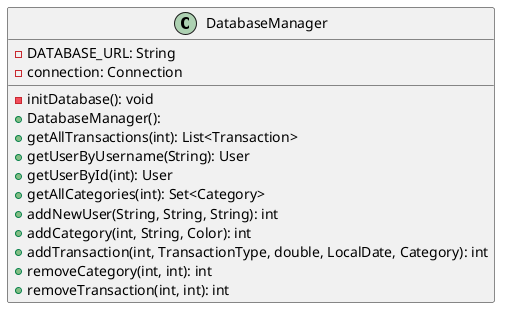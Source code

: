 @startuml
class DatabaseManager {
  - DATABASE_URL: String
  - connection: Connection
  - initDatabase(): void
  + DatabaseManager():
  + getAllTransactions(int): List<Transaction>
  + getUserByUsername(String): User
  + getUserById(int): User
  + getAllCategories(int): Set<Category>
  + addNewUser(String, String, String): int
  + addCategory(int, String, Color): int
  + addTransaction(int, TransactionType, double, LocalDate, Category): int
  + removeCategory(int, int): int
  + removeTransaction(int, int): int
}
@enduml
